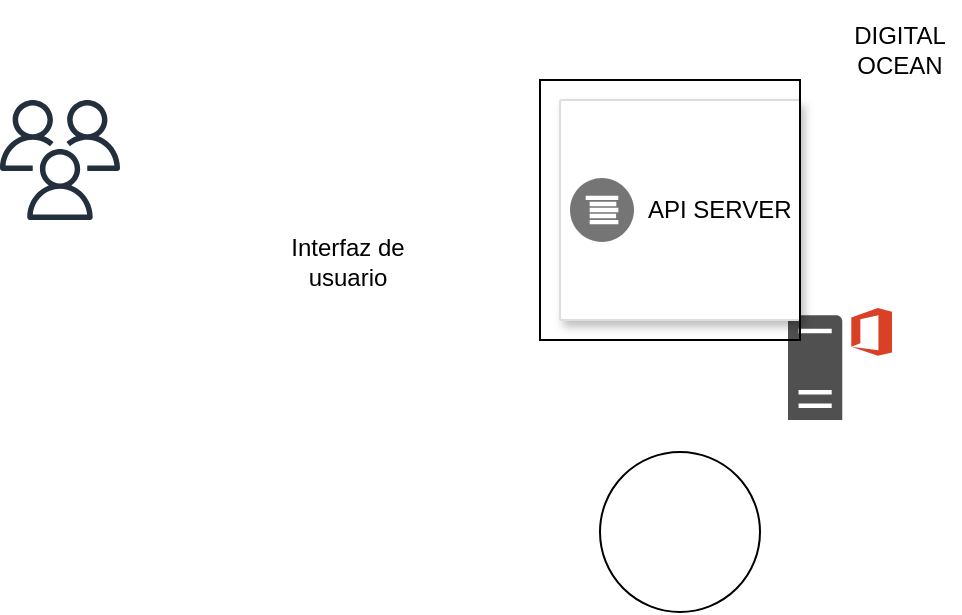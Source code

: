 <mxfile version="22.0.6" type="github">
  <diagram name="Página-1" id="PYHdCMtaZ9K6iWC_R7Uq">
    <mxGraphModel dx="1120" dy="470" grid="1" gridSize="10" guides="1" tooltips="1" connect="1" arrows="1" fold="1" page="1" pageScale="1" pageWidth="827" pageHeight="1169" math="0" shadow="0">
      <root>
        <mxCell id="0" />
        <mxCell id="1" parent="0" />
        <mxCell id="bZeZTyChskMSOnBx3uP4-1" value="" style="ellipse;whiteSpace=wrap;html=1;fontSize=16;" parent="1" vertex="1">
          <mxGeometry x="320" y="620" width="80" height="80" as="geometry" />
        </mxCell>
        <mxCell id="VWmujf-tKI-zSH2csgcB-4" value="" style="sketch=0;outlineConnect=0;fontColor=#232F3E;gradientColor=none;fillColor=#232F3D;strokeColor=none;dashed=0;verticalLabelPosition=bottom;verticalAlign=top;align=center;html=1;fontSize=12;fontStyle=0;aspect=fixed;pointerEvents=1;shape=mxgraph.aws4.users;" vertex="1" parent="1">
          <mxGeometry x="20" y="444" width="60" height="60" as="geometry" />
        </mxCell>
        <mxCell id="VWmujf-tKI-zSH2csgcB-6" value="" style="shape=image;html=1;verticalAlign=top;verticalLabelPosition=bottom;labelBackgroundColor=#ffffff;imageAspect=0;aspect=fixed;image=https://cdn1.iconfinder.com/data/icons/modern-set-of-digital-symbols/48/options_graph-128.png" vertex="1" parent="1">
          <mxGeometry x="150" y="430" width="88" height="88" as="geometry" />
        </mxCell>
        <mxCell id="VWmujf-tKI-zSH2csgcB-7" value="Interfaz de usuario" style="text;html=1;strokeColor=none;fillColor=none;align=center;verticalAlign=middle;whiteSpace=wrap;rounded=0;" vertex="1" parent="1">
          <mxGeometry x="164" y="510" width="60" height="30" as="geometry" />
        </mxCell>
        <mxCell id="VWmujf-tKI-zSH2csgcB-8" value="" style="sketch=0;pointerEvents=1;shadow=0;dashed=0;html=1;strokeColor=none;fillColor=#505050;labelPosition=center;verticalLabelPosition=bottom;verticalAlign=top;outlineConnect=0;align=center;shape=mxgraph.office.servers.office_web_apps_server;" vertex="1" parent="1">
          <mxGeometry x="414" y="548" width="52" height="56" as="geometry" />
        </mxCell>
        <mxCell id="VWmujf-tKI-zSH2csgcB-10" value="" style="strokeColor=#dddddd;shadow=1;strokeWidth=1;rounded=1;absoluteArcSize=1;arcSize=2;" vertex="1" parent="1">
          <mxGeometry x="300" y="444" width="120" height="110" as="geometry" />
        </mxCell>
        <mxCell id="VWmujf-tKI-zSH2csgcB-11" value="API SERVER" style="sketch=0;dashed=0;connectable=0;html=1;fillColor=#757575;strokeColor=none;shape=mxgraph.gcp2.logs_api;part=1;labelPosition=right;verticalLabelPosition=middle;align=left;verticalAlign=middle;spacingLeft=5;fontSize=12;" vertex="1" parent="VWmujf-tKI-zSH2csgcB-10">
          <mxGeometry y="0.5" width="32" height="32" relative="1" as="geometry">
            <mxPoint x="5" y="-16" as="offset" />
          </mxGeometry>
        </mxCell>
        <mxCell id="VWmujf-tKI-zSH2csgcB-15" value="" style="whiteSpace=wrap;html=1;aspect=fixed;fillColor=none;" vertex="1" parent="VWmujf-tKI-zSH2csgcB-10">
          <mxGeometry x="-10" y="-10" width="130" height="130" as="geometry" />
        </mxCell>
        <mxCell id="VWmujf-tKI-zSH2csgcB-13" value="DIGITAL OCEAN" style="text;html=1;strokeColor=none;fillColor=none;align=center;verticalAlign=middle;whiteSpace=wrap;rounded=0;" vertex="1" parent="1">
          <mxGeometry x="440" y="404" width="60" height="30" as="geometry" />
        </mxCell>
        <mxCell id="VWmujf-tKI-zSH2csgcB-16" value="" style="shape=image;html=1;verticalAlign=top;verticalLabelPosition=bottom;labelBackgroundColor=#ffffff;imageAspect=0;aspect=fixed;image=https://cdn2.iconfinder.com/data/icons/css-vol-1/24/digitalocean-128.png" vertex="1" parent="1">
          <mxGeometry x="400" y="394" width="50" height="50" as="geometry" />
        </mxCell>
      </root>
    </mxGraphModel>
  </diagram>
</mxfile>
